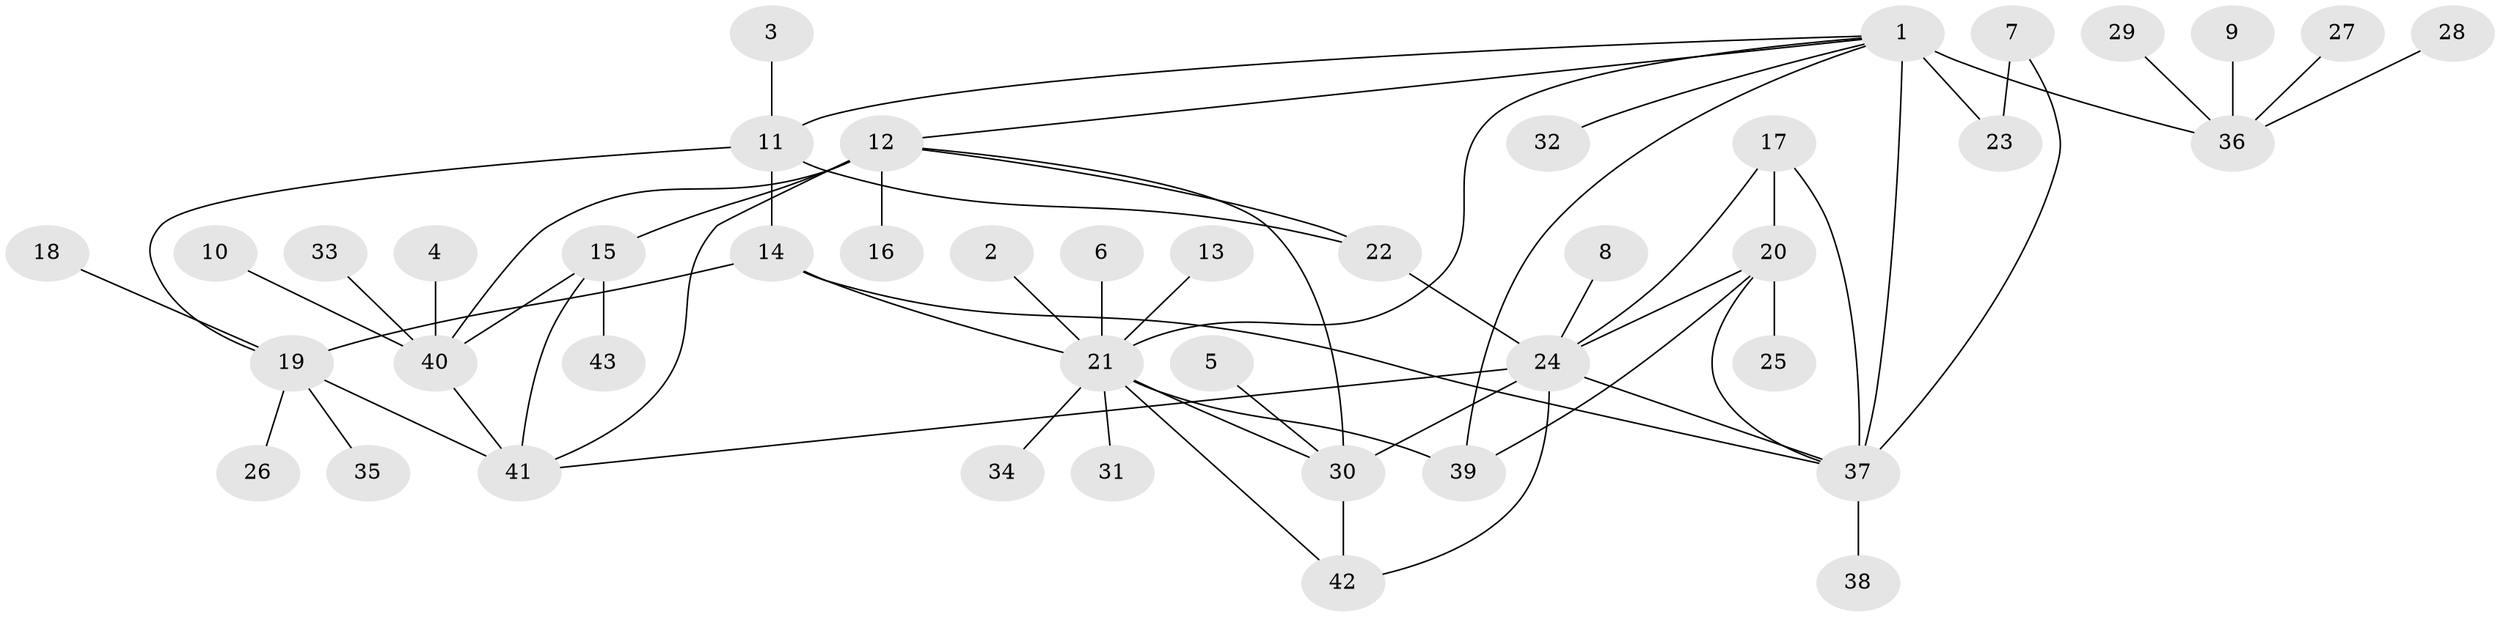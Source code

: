 // original degree distribution, {3: 0.07058823529411765, 8: 0.023529411764705882, 6: 0.08235294117647059, 7: 0.03529411764705882, 5: 0.03529411764705882, 4: 0.03529411764705882, 9: 0.011764705882352941, 10: 0.011764705882352941, 12: 0.011764705882352941, 1: 0.5294117647058824, 2: 0.15294117647058825}
// Generated by graph-tools (version 1.1) at 2025/26/03/09/25 03:26:34]
// undirected, 43 vertices, 62 edges
graph export_dot {
graph [start="1"]
  node [color=gray90,style=filled];
  1;
  2;
  3;
  4;
  5;
  6;
  7;
  8;
  9;
  10;
  11;
  12;
  13;
  14;
  15;
  16;
  17;
  18;
  19;
  20;
  21;
  22;
  23;
  24;
  25;
  26;
  27;
  28;
  29;
  30;
  31;
  32;
  33;
  34;
  35;
  36;
  37;
  38;
  39;
  40;
  41;
  42;
  43;
  1 -- 11 [weight=1.0];
  1 -- 12 [weight=1.0];
  1 -- 21 [weight=1.0];
  1 -- 23 [weight=3.0];
  1 -- 32 [weight=1.0];
  1 -- 36 [weight=1.0];
  1 -- 37 [weight=2.0];
  1 -- 39 [weight=1.0];
  2 -- 21 [weight=1.0];
  3 -- 11 [weight=1.0];
  4 -- 40 [weight=1.0];
  5 -- 30 [weight=1.0];
  6 -- 21 [weight=1.0];
  7 -- 23 [weight=1.0];
  7 -- 37 [weight=1.0];
  8 -- 24 [weight=1.0];
  9 -- 36 [weight=1.0];
  10 -- 40 [weight=1.0];
  11 -- 14 [weight=1.0];
  11 -- 19 [weight=2.0];
  11 -- 22 [weight=1.0];
  12 -- 15 [weight=1.0];
  12 -- 16 [weight=1.0];
  12 -- 22 [weight=1.0];
  12 -- 30 [weight=1.0];
  12 -- 40 [weight=1.0];
  12 -- 41 [weight=1.0];
  13 -- 21 [weight=1.0];
  14 -- 19 [weight=2.0];
  14 -- 21 [weight=1.0];
  14 -- 37 [weight=1.0];
  15 -- 40 [weight=1.0];
  15 -- 41 [weight=1.0];
  15 -- 43 [weight=1.0];
  17 -- 20 [weight=1.0];
  17 -- 24 [weight=1.0];
  17 -- 37 [weight=1.0];
  18 -- 19 [weight=1.0];
  19 -- 26 [weight=1.0];
  19 -- 35 [weight=1.0];
  19 -- 41 [weight=1.0];
  20 -- 24 [weight=1.0];
  20 -- 25 [weight=1.0];
  20 -- 37 [weight=1.0];
  20 -- 39 [weight=1.0];
  21 -- 30 [weight=1.0];
  21 -- 31 [weight=1.0];
  21 -- 34 [weight=1.0];
  21 -- 39 [weight=1.0];
  21 -- 42 [weight=2.0];
  22 -- 24 [weight=1.0];
  24 -- 30 [weight=2.0];
  24 -- 37 [weight=1.0];
  24 -- 41 [weight=1.0];
  24 -- 42 [weight=1.0];
  27 -- 36 [weight=1.0];
  28 -- 36 [weight=1.0];
  29 -- 36 [weight=1.0];
  30 -- 42 [weight=2.0];
  33 -- 40 [weight=1.0];
  37 -- 38 [weight=1.0];
  40 -- 41 [weight=1.0];
}
